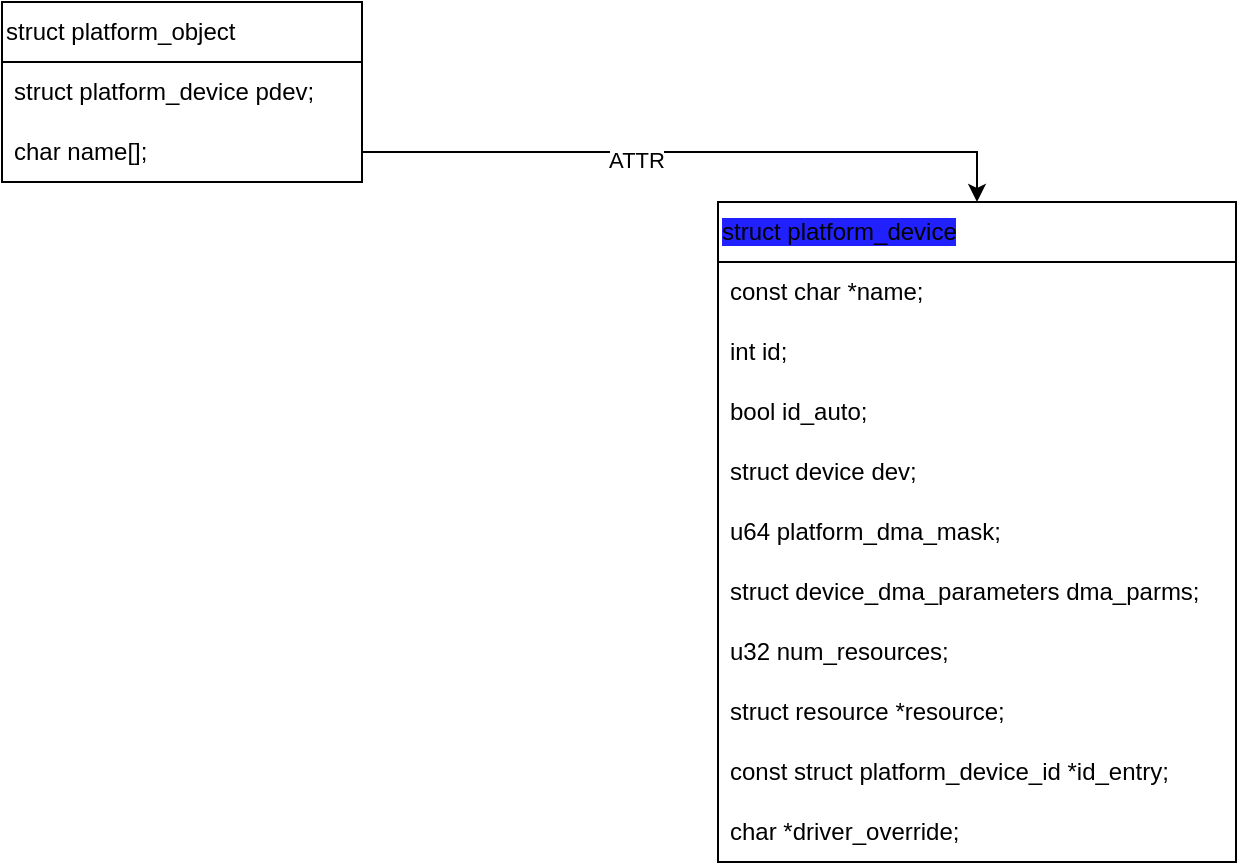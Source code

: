 <mxfile version="22.0.8" type="github">
  <diagram name="第 1 页" id="g33CBlJ5SNApXaNpEMKn">
    <mxGraphModel dx="349" dy="472" grid="0" gridSize="10" guides="1" tooltips="1" connect="1" arrows="1" fold="1" page="0" pageScale="1" pageWidth="827" pageHeight="1169" math="0" shadow="0">
      <root>
        <mxCell id="0" />
        <mxCell id="1" parent="0" />
        <mxCell id="AA_tKpw4J6MFZE_gjbel-1" value="struct platform_object" style="swimlane;fontStyle=0;childLayout=stackLayout;horizontal=1;startSize=30;horizontalStack=0;resizeParent=1;resizeParentMax=0;resizeLast=0;collapsible=1;marginBottom=0;whiteSpace=wrap;html=1;align=left;" vertex="1" parent="1">
          <mxGeometry x="21" y="191" width="180" height="90" as="geometry" />
        </mxCell>
        <mxCell id="AA_tKpw4J6MFZE_gjbel-2" value="struct platform_device pdev;" style="text;strokeColor=none;fillColor=none;align=left;verticalAlign=middle;spacingLeft=4;spacingRight=4;overflow=hidden;points=[[0,0.5],[1,0.5]];portConstraint=eastwest;rotatable=0;whiteSpace=wrap;html=1;" vertex="1" parent="AA_tKpw4J6MFZE_gjbel-1">
          <mxGeometry y="30" width="180" height="30" as="geometry" />
        </mxCell>
        <mxCell id="AA_tKpw4J6MFZE_gjbel-3" value="char name[];" style="text;strokeColor=none;fillColor=none;align=left;verticalAlign=middle;spacingLeft=4;spacingRight=4;overflow=hidden;points=[[0,0.5],[1,0.5]];portConstraint=eastwest;rotatable=0;whiteSpace=wrap;html=1;" vertex="1" parent="AA_tKpw4J6MFZE_gjbel-1">
          <mxGeometry y="60" width="180" height="30" as="geometry" />
        </mxCell>
        <mxCell id="AA_tKpw4J6MFZE_gjbel-5" value="&lt;span style=&quot;background-color: rgb(33, 33, 255);&quot;&gt;struct platform_device&lt;/span&gt;" style="swimlane;fontStyle=0;childLayout=stackLayout;horizontal=1;startSize=30;horizontalStack=0;resizeParent=1;resizeParentMax=0;resizeLast=0;collapsible=1;marginBottom=0;whiteSpace=wrap;html=1;align=left;" vertex="1" parent="1">
          <mxGeometry x="379" y="291" width="259" height="330" as="geometry" />
        </mxCell>
        <mxCell id="AA_tKpw4J6MFZE_gjbel-6" value="const char *name;" style="text;strokeColor=none;fillColor=none;align=left;verticalAlign=middle;spacingLeft=4;spacingRight=4;overflow=hidden;points=[[0,0.5],[1,0.5]];portConstraint=eastwest;rotatable=0;whiteSpace=wrap;html=1;" vertex="1" parent="AA_tKpw4J6MFZE_gjbel-5">
          <mxGeometry y="30" width="259" height="30" as="geometry" />
        </mxCell>
        <mxCell id="AA_tKpw4J6MFZE_gjbel-7" value="int id;" style="text;strokeColor=none;fillColor=none;align=left;verticalAlign=middle;spacingLeft=4;spacingRight=4;overflow=hidden;points=[[0,0.5],[1,0.5]];portConstraint=eastwest;rotatable=0;whiteSpace=wrap;html=1;" vertex="1" parent="AA_tKpw4J6MFZE_gjbel-5">
          <mxGeometry y="60" width="259" height="30" as="geometry" />
        </mxCell>
        <mxCell id="AA_tKpw4J6MFZE_gjbel-8" value="bool id_auto;" style="text;strokeColor=none;fillColor=none;align=left;verticalAlign=middle;spacingLeft=4;spacingRight=4;overflow=hidden;points=[[0,0.5],[1,0.5]];portConstraint=eastwest;rotatable=0;whiteSpace=wrap;html=1;" vertex="1" parent="AA_tKpw4J6MFZE_gjbel-5">
          <mxGeometry y="90" width="259" height="30" as="geometry" />
        </mxCell>
        <mxCell id="AA_tKpw4J6MFZE_gjbel-9" value="struct device dev;" style="text;strokeColor=none;fillColor=none;align=left;verticalAlign=middle;spacingLeft=4;spacingRight=4;overflow=hidden;points=[[0,0.5],[1,0.5]];portConstraint=eastwest;rotatable=0;whiteSpace=wrap;html=1;" vertex="1" parent="AA_tKpw4J6MFZE_gjbel-5">
          <mxGeometry y="120" width="259" height="30" as="geometry" />
        </mxCell>
        <mxCell id="AA_tKpw4J6MFZE_gjbel-13" value="u64 platform_dma_mask;" style="text;strokeColor=none;fillColor=none;align=left;verticalAlign=middle;spacingLeft=4;spacingRight=4;overflow=hidden;points=[[0,0.5],[1,0.5]];portConstraint=eastwest;rotatable=0;whiteSpace=wrap;html=1;" vertex="1" parent="AA_tKpw4J6MFZE_gjbel-5">
          <mxGeometry y="150" width="259" height="30" as="geometry" />
        </mxCell>
        <mxCell id="AA_tKpw4J6MFZE_gjbel-14" value="struct device_dma_parameters dma_parms;" style="text;strokeColor=none;fillColor=none;align=left;verticalAlign=middle;spacingLeft=4;spacingRight=4;overflow=hidden;points=[[0,0.5],[1,0.5]];portConstraint=eastwest;rotatable=0;whiteSpace=wrap;html=1;" vertex="1" parent="AA_tKpw4J6MFZE_gjbel-5">
          <mxGeometry y="180" width="259" height="30" as="geometry" />
        </mxCell>
        <mxCell id="AA_tKpw4J6MFZE_gjbel-15" value="u32 num_resources;" style="text;strokeColor=none;fillColor=none;align=left;verticalAlign=middle;spacingLeft=4;spacingRight=4;overflow=hidden;points=[[0,0.5],[1,0.5]];portConstraint=eastwest;rotatable=0;whiteSpace=wrap;html=1;" vertex="1" parent="AA_tKpw4J6MFZE_gjbel-5">
          <mxGeometry y="210" width="259" height="30" as="geometry" />
        </mxCell>
        <mxCell id="AA_tKpw4J6MFZE_gjbel-16" value="struct resource *resource;" style="text;strokeColor=none;fillColor=none;align=left;verticalAlign=middle;spacingLeft=4;spacingRight=4;overflow=hidden;points=[[0,0.5],[1,0.5]];portConstraint=eastwest;rotatable=0;whiteSpace=wrap;html=1;" vertex="1" parent="AA_tKpw4J6MFZE_gjbel-5">
          <mxGeometry y="240" width="259" height="30" as="geometry" />
        </mxCell>
        <mxCell id="AA_tKpw4J6MFZE_gjbel-17" value="const struct platform_device_id *id_entry;" style="text;strokeColor=none;fillColor=none;align=left;verticalAlign=middle;spacingLeft=4;spacingRight=4;overflow=hidden;points=[[0,0.5],[1,0.5]];portConstraint=eastwest;rotatable=0;whiteSpace=wrap;html=1;" vertex="1" parent="AA_tKpw4J6MFZE_gjbel-5">
          <mxGeometry y="270" width="259" height="30" as="geometry" />
        </mxCell>
        <mxCell id="AA_tKpw4J6MFZE_gjbel-18" value="char *driver_override;" style="text;strokeColor=none;fillColor=none;align=left;verticalAlign=middle;spacingLeft=4;spacingRight=4;overflow=hidden;points=[[0,0.5],[1,0.5]];portConstraint=eastwest;rotatable=0;whiteSpace=wrap;html=1;" vertex="1" parent="AA_tKpw4J6MFZE_gjbel-5">
          <mxGeometry y="300" width="259" height="30" as="geometry" />
        </mxCell>
        <mxCell id="AA_tKpw4J6MFZE_gjbel-10" style="edgeStyle=orthogonalEdgeStyle;rounded=0;orthogonalLoop=1;jettySize=auto;html=1;exitX=1;exitY=0.5;exitDx=0;exitDy=0;entryX=0.5;entryY=0;entryDx=0;entryDy=0;" edge="1" parent="1" source="AA_tKpw4J6MFZE_gjbel-3" target="AA_tKpw4J6MFZE_gjbel-5">
          <mxGeometry relative="1" as="geometry" />
        </mxCell>
        <mxCell id="AA_tKpw4J6MFZE_gjbel-12" value="ATTR" style="edgeLabel;html=1;align=center;verticalAlign=middle;resizable=0;points=[];" vertex="1" connectable="0" parent="AA_tKpw4J6MFZE_gjbel-10">
          <mxGeometry x="-0.179" y="-4" relative="1" as="geometry">
            <mxPoint as="offset" />
          </mxGeometry>
        </mxCell>
      </root>
    </mxGraphModel>
  </diagram>
</mxfile>
